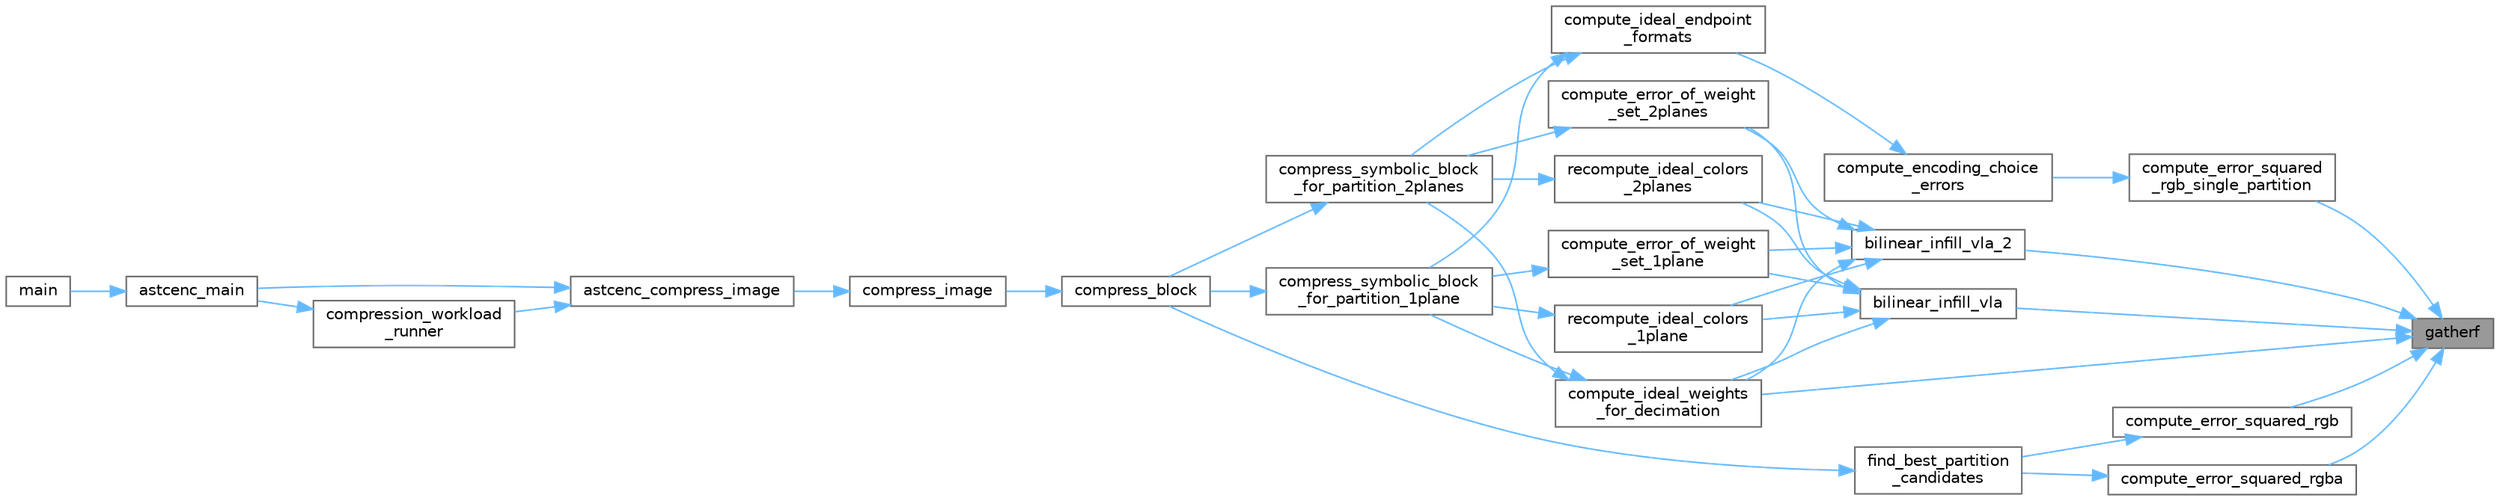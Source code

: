 digraph "gatherf"
{
 // LATEX_PDF_SIZE
  bgcolor="transparent";
  edge [fontname=Helvetica,fontsize=10,labelfontname=Helvetica,labelfontsize=10];
  node [fontname=Helvetica,fontsize=10,shape=box,height=0.2,width=0.4];
  rankdir="RL";
  Node1 [id="Node000001",label="gatherf",height=0.2,width=0.4,color="gray40", fillcolor="grey60", style="filled", fontcolor="black",tooltip="Load a vector of gathered results from an array;"];
  Node1 -> Node2 [id="edge38_Node000001_Node000002",dir="back",color="steelblue1",style="solid",tooltip=" "];
  Node2 [id="Node000002",label="bilinear_infill_vla",height=0.2,width=0.4,color="grey40", fillcolor="white", style="filled",URL="$astcenc__ideal__endpoints__and__weights_8cpp.html#a617a8dec1d2168023a84f5c0fa1c20ca",tooltip="Functions for computing color endpoints and texel weights."];
  Node2 -> Node3 [id="edge39_Node000002_Node000003",dir="back",color="steelblue1",style="solid",tooltip=" "];
  Node3 [id="Node000003",label="compute_error_of_weight\l_set_1plane",height=0.2,width=0.4,color="grey40", fillcolor="white", style="filled",URL="$astcenc__ideal__endpoints__and__weights_8cpp.html#aa4077e6408620eefddd42b7e159dc93c",tooltip="Compute the error of a decimated weight set for 1 plane."];
  Node3 -> Node4 [id="edge40_Node000003_Node000004",dir="back",color="steelblue1",style="solid",tooltip=" "];
  Node4 [id="Node000004",label="compress_symbolic_block\l_for_partition_1plane",height=0.2,width=0.4,color="grey40", fillcolor="white", style="filled",URL="$astcenc__compress__symbolic_8cpp.html#af5f518a15600c71922e69267dea2db99",tooltip="Compress a block using a chosen partitioning and 1 plane of weights."];
  Node4 -> Node5 [id="edge41_Node000004_Node000005",dir="back",color="steelblue1",style="solid",tooltip=" "];
  Node5 [id="Node000005",label="compress_block",height=0.2,width=0.4,color="grey40", fillcolor="white", style="filled",URL="$astcenc__compress__symbolic_8cpp.html#a579b9a2ceeecda2fb3abe63b8311df1c",tooltip="Compress an image block into a physical block."];
  Node5 -> Node6 [id="edge42_Node000005_Node000006",dir="back",color="steelblue1",style="solid",tooltip=" "];
  Node6 [id="Node000006",label="compress_image",height=0.2,width=0.4,color="grey40", fillcolor="white", style="filled",URL="$astcenc__entry_8cpp.html#acbecfd32ce013d567cac16a877c20f42",tooltip="Compress an image, after any preflight has completed."];
  Node6 -> Node7 [id="edge43_Node000006_Node000007",dir="back",color="steelblue1",style="solid",tooltip=" "];
  Node7 [id="Node000007",label="astcenc_compress_image",height=0.2,width=0.4,color="grey40", fillcolor="white", style="filled",URL="$astcenc__entry_8cpp.html#ad762aa055eed75156c99309158a40e90",tooltip="Compress an image."];
  Node7 -> Node8 [id="edge44_Node000007_Node000008",dir="back",color="steelblue1",style="solid",tooltip=" "];
  Node8 [id="Node000008",label="astcenc_main",height=0.2,width=0.4,color="grey40", fillcolor="white", style="filled",URL="$astcenccli__toplevel_8cpp.html#a073d18880f24fd648661b01d2e20340e",tooltip="Application entry point."];
  Node8 -> Node9 [id="edge45_Node000008_Node000009",dir="back",color="steelblue1",style="solid",tooltip=" "];
  Node9 [id="Node000009",label="main",height=0.2,width=0.4,color="grey40", fillcolor="white", style="filled",URL="$astcenccli__entry_8cpp.html#a3c04138a5bfe5d72780bb7e82a18e627",tooltip=" "];
  Node7 -> Node10 [id="edge46_Node000007_Node000010",dir="back",color="steelblue1",style="solid",tooltip=" "];
  Node10 [id="Node000010",label="compression_workload\l_runner",height=0.2,width=0.4,color="grey40", fillcolor="white", style="filled",URL="$astcenccli__toplevel_8cpp.html#a57bafe66bbd689a53aad2d190fe7a3fa",tooltip="Runner callback function for a compression worker thread."];
  Node10 -> Node8 [id="edge47_Node000010_Node000008",dir="back",color="steelblue1",style="solid",tooltip=" "];
  Node2 -> Node11 [id="edge48_Node000002_Node000011",dir="back",color="steelblue1",style="solid",tooltip=" "];
  Node11 [id="Node000011",label="compute_error_of_weight\l_set_2planes",height=0.2,width=0.4,color="grey40", fillcolor="white", style="filled",URL="$astcenc__ideal__endpoints__and__weights_8cpp.html#a09a63c4b1e684f7ff9d88e5717b10bfb",tooltip="Compute the error of a decimated weight set for 2 planes."];
  Node11 -> Node12 [id="edge49_Node000011_Node000012",dir="back",color="steelblue1",style="solid",tooltip=" "];
  Node12 [id="Node000012",label="compress_symbolic_block\l_for_partition_2planes",height=0.2,width=0.4,color="grey40", fillcolor="white", style="filled",URL="$astcenc__compress__symbolic_8cpp.html#af11a976c8ea386db054bef472ce0667c",tooltip="Compress a block using a chosen partitioning and 2 planes of weights."];
  Node12 -> Node5 [id="edge50_Node000012_Node000005",dir="back",color="steelblue1",style="solid",tooltip=" "];
  Node2 -> Node13 [id="edge51_Node000002_Node000013",dir="back",color="steelblue1",style="solid",tooltip=" "];
  Node13 [id="Node000013",label="compute_ideal_weights\l_for_decimation",height=0.2,width=0.4,color="grey40", fillcolor="white", style="filled",URL="$astcenc__ideal__endpoints__and__weights_8cpp.html#ae1b4e922c67d5349fc849709ca08178f",tooltip="Compute the optimal unquantized weights for a decimation table."];
  Node13 -> Node4 [id="edge52_Node000013_Node000004",dir="back",color="steelblue1",style="solid",tooltip=" "];
  Node13 -> Node12 [id="edge53_Node000013_Node000012",dir="back",color="steelblue1",style="solid",tooltip=" "];
  Node2 -> Node14 [id="edge54_Node000002_Node000014",dir="back",color="steelblue1",style="solid",tooltip=" "];
  Node14 [id="Node000014",label="recompute_ideal_colors\l_1plane",height=0.2,width=0.4,color="grey40", fillcolor="white", style="filled",URL="$astcenc__ideal__endpoints__and__weights_8cpp.html#a02bcad94240678ee727ccf2f0fbfb5d3",tooltip="For a given 1 plane weight set recompute the endpoint colors."];
  Node14 -> Node4 [id="edge55_Node000014_Node000004",dir="back",color="steelblue1",style="solid",tooltip=" "];
  Node2 -> Node15 [id="edge56_Node000002_Node000015",dir="back",color="steelblue1",style="solid",tooltip=" "];
  Node15 [id="Node000015",label="recompute_ideal_colors\l_2planes",height=0.2,width=0.4,color="grey40", fillcolor="white", style="filled",URL="$astcenc__ideal__endpoints__and__weights_8cpp.html#afb3c455470bef24f48d7815bb78bb569",tooltip="For a given 2 plane weight set recompute the endpoint colors."];
  Node15 -> Node12 [id="edge57_Node000015_Node000012",dir="back",color="steelblue1",style="solid",tooltip=" "];
  Node1 -> Node16 [id="edge58_Node000001_Node000016",dir="back",color="steelblue1",style="solid",tooltip=" "];
  Node16 [id="Node000016",label="bilinear_infill_vla_2",height=0.2,width=0.4,color="grey40", fillcolor="white", style="filled",URL="$astcenc__ideal__endpoints__and__weights_8cpp.html#a84286bd889620da3be77539ddfdf3b45",tooltip="Compute the infilled weight for N texel indices in a decimated grid."];
  Node16 -> Node3 [id="edge59_Node000016_Node000003",dir="back",color="steelblue1",style="solid",tooltip=" "];
  Node16 -> Node11 [id="edge60_Node000016_Node000011",dir="back",color="steelblue1",style="solid",tooltip=" "];
  Node16 -> Node13 [id="edge61_Node000016_Node000013",dir="back",color="steelblue1",style="solid",tooltip=" "];
  Node16 -> Node14 [id="edge62_Node000016_Node000014",dir="back",color="steelblue1",style="solid",tooltip=" "];
  Node16 -> Node15 [id="edge63_Node000016_Node000015",dir="back",color="steelblue1",style="solid",tooltip=" "];
  Node1 -> Node17 [id="edge64_Node000001_Node000017",dir="back",color="steelblue1",style="solid",tooltip=" "];
  Node17 [id="Node000017",label="compute_error_squared_rgb",height=0.2,width=0.4,color="grey40", fillcolor="white", style="filled",URL="$astcenc__averages__and__directions_8cpp.html#ac4a96475fb0074ef3fd0f08ea66de75e",tooltip="Compute the RGB error for uncorrelated and same chroma projections."];
  Node17 -> Node18 [id="edge65_Node000017_Node000018",dir="back",color="steelblue1",style="solid",tooltip=" "];
  Node18 [id="Node000018",label="find_best_partition\l_candidates",height=0.2,width=0.4,color="grey40", fillcolor="white", style="filled",URL="$astcenc__find__best__partitioning_8cpp.html#a7577b3047a3f9f0fe44fd579f5450630",tooltip="Find the best set of partitions to trial for a given block."];
  Node18 -> Node5 [id="edge66_Node000018_Node000005",dir="back",color="steelblue1",style="solid",tooltip=" "];
  Node1 -> Node19 [id="edge67_Node000001_Node000019",dir="back",color="steelblue1",style="solid",tooltip=" "];
  Node19 [id="Node000019",label="compute_error_squared\l_rgb_single_partition",height=0.2,width=0.4,color="grey40", fillcolor="white", style="filled",URL="$astcenc__pick__best__endpoint__format_8cpp.html#a118e8a2374bfd56b522a03f938b0f367",tooltip="Functions for finding best endpoint format."];
  Node19 -> Node20 [id="edge68_Node000019_Node000020",dir="back",color="steelblue1",style="solid",tooltip=" "];
  Node20 [id="Node000020",label="compute_encoding_choice\l_errors",height=0.2,width=0.4,color="grey40", fillcolor="white", style="filled",URL="$astcenc__pick__best__endpoint__format_8cpp.html#affc96d3eeffef962cd64307bf0b85590",tooltip="For a given set of input colors and partitioning determine endpoint encode errors."];
  Node20 -> Node21 [id="edge69_Node000020_Node000021",dir="back",color="steelblue1",style="solid",tooltip=" "];
  Node21 [id="Node000021",label="compute_ideal_endpoint\l_formats",height=0.2,width=0.4,color="grey40", fillcolor="white", style="filled",URL="$astcenc__pick__best__endpoint__format_8cpp.html#a81c7b68e8c7b82a5ff718f21bd4f3c35",tooltip="Identify, for each mode, which set of color endpoint produces the best result."];
  Node21 -> Node4 [id="edge70_Node000021_Node000004",dir="back",color="steelblue1",style="solid",tooltip=" "];
  Node21 -> Node12 [id="edge71_Node000021_Node000012",dir="back",color="steelblue1",style="solid",tooltip=" "];
  Node1 -> Node22 [id="edge72_Node000001_Node000022",dir="back",color="steelblue1",style="solid",tooltip=" "];
  Node22 [id="Node000022",label="compute_error_squared_rgba",height=0.2,width=0.4,color="grey40", fillcolor="white", style="filled",URL="$astcenc__averages__and__directions_8cpp.html#a2dec702033b002eaf4090eb47ce4ad21",tooltip="Compute the RGBA error for uncorrelated and same chroma projections."];
  Node22 -> Node18 [id="edge73_Node000022_Node000018",dir="back",color="steelblue1",style="solid",tooltip=" "];
  Node1 -> Node13 [id="edge74_Node000001_Node000013",dir="back",color="steelblue1",style="solid",tooltip=" "];
}
